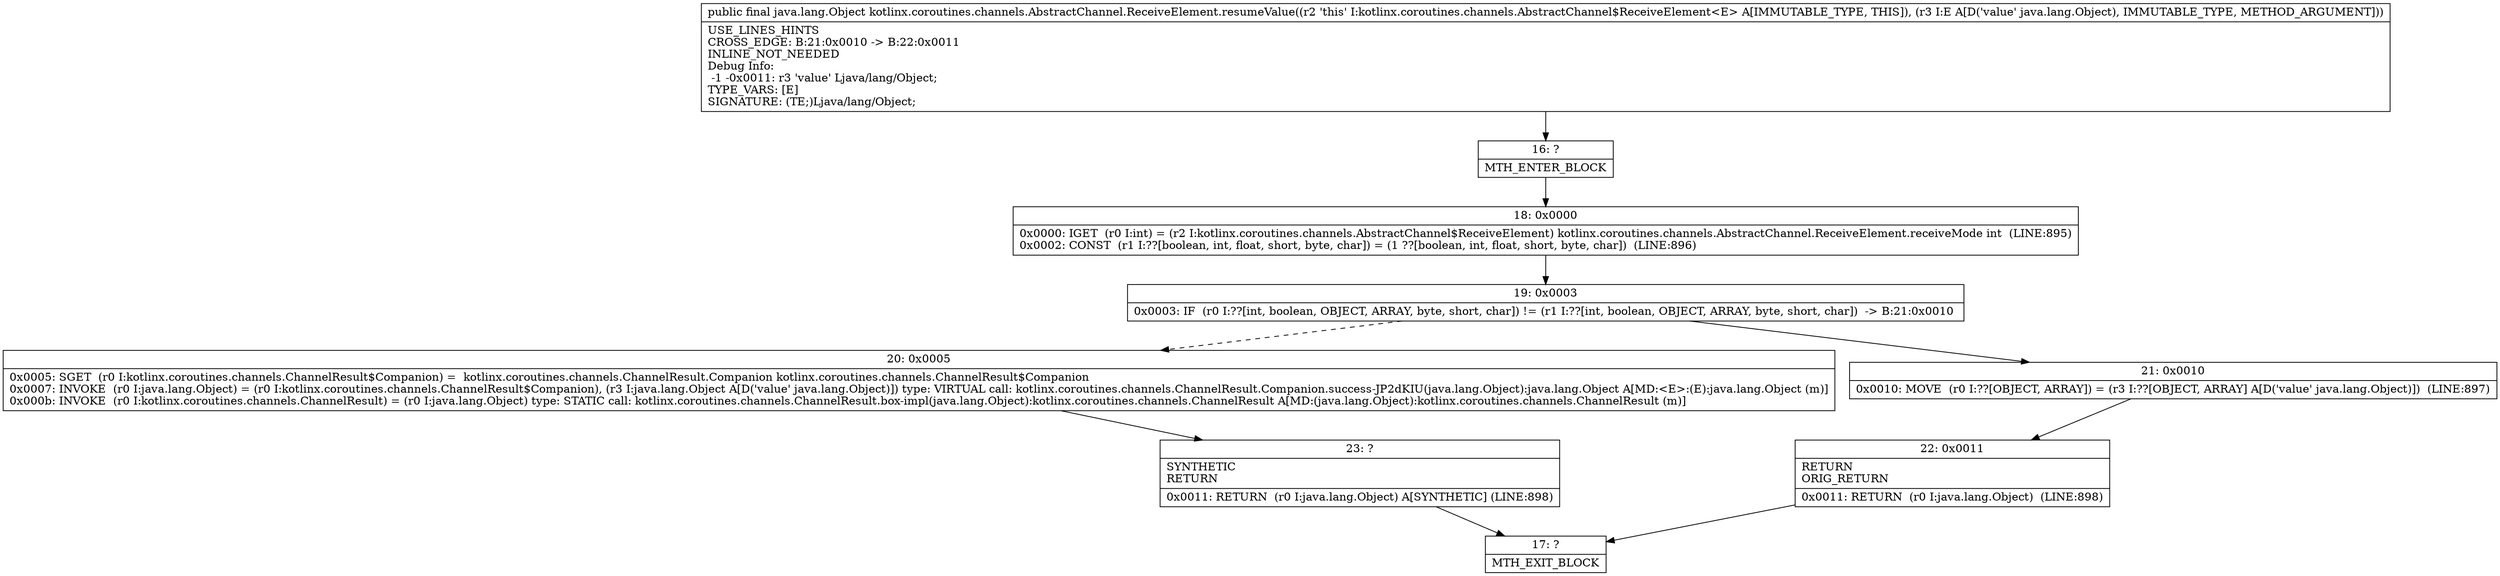 digraph "CFG forkotlinx.coroutines.channels.AbstractChannel.ReceiveElement.resumeValue(Ljava\/lang\/Object;)Ljava\/lang\/Object;" {
Node_16 [shape=record,label="{16\:\ ?|MTH_ENTER_BLOCK\l}"];
Node_18 [shape=record,label="{18\:\ 0x0000|0x0000: IGET  (r0 I:int) = (r2 I:kotlinx.coroutines.channels.AbstractChannel$ReceiveElement) kotlinx.coroutines.channels.AbstractChannel.ReceiveElement.receiveMode int  (LINE:895)\l0x0002: CONST  (r1 I:??[boolean, int, float, short, byte, char]) = (1 ??[boolean, int, float, short, byte, char])  (LINE:896)\l}"];
Node_19 [shape=record,label="{19\:\ 0x0003|0x0003: IF  (r0 I:??[int, boolean, OBJECT, ARRAY, byte, short, char]) != (r1 I:??[int, boolean, OBJECT, ARRAY, byte, short, char])  \-\> B:21:0x0010 \l}"];
Node_20 [shape=record,label="{20\:\ 0x0005|0x0005: SGET  (r0 I:kotlinx.coroutines.channels.ChannelResult$Companion) =  kotlinx.coroutines.channels.ChannelResult.Companion kotlinx.coroutines.channels.ChannelResult$Companion \l0x0007: INVOKE  (r0 I:java.lang.Object) = (r0 I:kotlinx.coroutines.channels.ChannelResult$Companion), (r3 I:java.lang.Object A[D('value' java.lang.Object)]) type: VIRTUAL call: kotlinx.coroutines.channels.ChannelResult.Companion.success\-JP2dKIU(java.lang.Object):java.lang.Object A[MD:\<E\>:(E):java.lang.Object (m)]\l0x000b: INVOKE  (r0 I:kotlinx.coroutines.channels.ChannelResult) = (r0 I:java.lang.Object) type: STATIC call: kotlinx.coroutines.channels.ChannelResult.box\-impl(java.lang.Object):kotlinx.coroutines.channels.ChannelResult A[MD:(java.lang.Object):kotlinx.coroutines.channels.ChannelResult (m)]\l}"];
Node_23 [shape=record,label="{23\:\ ?|SYNTHETIC\lRETURN\l|0x0011: RETURN  (r0 I:java.lang.Object) A[SYNTHETIC] (LINE:898)\l}"];
Node_17 [shape=record,label="{17\:\ ?|MTH_EXIT_BLOCK\l}"];
Node_21 [shape=record,label="{21\:\ 0x0010|0x0010: MOVE  (r0 I:??[OBJECT, ARRAY]) = (r3 I:??[OBJECT, ARRAY] A[D('value' java.lang.Object)])  (LINE:897)\l}"];
Node_22 [shape=record,label="{22\:\ 0x0011|RETURN\lORIG_RETURN\l|0x0011: RETURN  (r0 I:java.lang.Object)  (LINE:898)\l}"];
MethodNode[shape=record,label="{public final java.lang.Object kotlinx.coroutines.channels.AbstractChannel.ReceiveElement.resumeValue((r2 'this' I:kotlinx.coroutines.channels.AbstractChannel$ReceiveElement\<E\> A[IMMUTABLE_TYPE, THIS]), (r3 I:E A[D('value' java.lang.Object), IMMUTABLE_TYPE, METHOD_ARGUMENT]))  | USE_LINES_HINTS\lCROSS_EDGE: B:21:0x0010 \-\> B:22:0x0011\lINLINE_NOT_NEEDED\lDebug Info:\l  \-1 \-0x0011: r3 'value' Ljava\/lang\/Object;\lTYPE_VARS: [E]\lSIGNATURE: (TE;)Ljava\/lang\/Object;\l}"];
MethodNode -> Node_16;Node_16 -> Node_18;
Node_18 -> Node_19;
Node_19 -> Node_20[style=dashed];
Node_19 -> Node_21;
Node_20 -> Node_23;
Node_23 -> Node_17;
Node_21 -> Node_22;
Node_22 -> Node_17;
}


